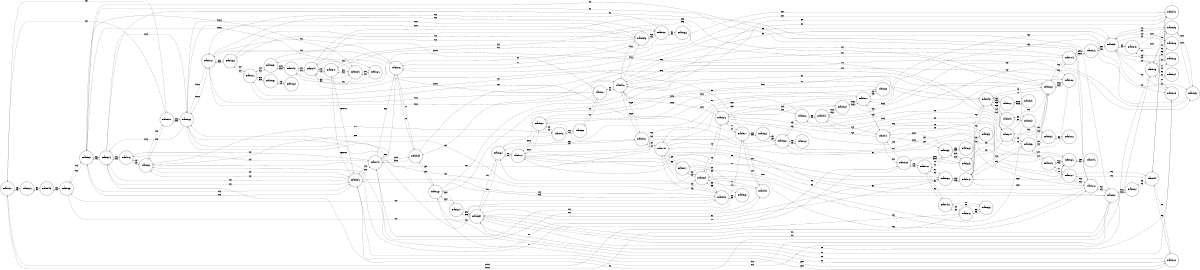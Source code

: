 digraph finite_state_machine {
	rankdir=LR size="8,5"
	node [shape=doublecircle]
	Rosalind_4621 -> Rosalind_2346 [label=GTA]
	Rosalind_4621 -> Rosalind_6183 [label=CCCCG]
	Rosalind_4621 -> Rosalind_0910 [label=GTA]
	Rosalind_6864 -> Rosalind_1084 [label=TTC]
	Rosalind_6864 -> Rosalind_9847 [label=TTCT]
	Rosalind_6864 -> Rosalind_2599 [label=TTC]
	Rosalind_6864 -> Rosalind_4521 [label=TAT]
	Rosalind_4612 -> Rosalind_0391 [label=AGT]
	Rosalind_4612 -> Rosalind_2383 [label=AGT]
	Rosalind_4612 -> Rosalind_9271 [label=CGC]
	Rosalind_4612 -> Rosalind_0858 [label=CAGT]
	Rosalind_5489 -> Rosalind_9484 [label=TCGT]
	Rosalind_5489 -> Rosalind_8161 [label=GGA]
	Rosalind_5489 -> Rosalind_0272 [label=GGAA]
	Rosalind_9484 -> Rosalind_5489 [label=TCGT]
	Rosalind_9484 -> Rosalind_5682 [label=TCG]
	Rosalind_9484 -> Rosalind_9740 [label=GAA]
	Rosalind_9484 -> Rosalind_8903 [label=GAA]
	Rosalind_6343 -> Rosalind_5050 [label=TGA]
	Rosalind_6343 -> Rosalind_9843 [label=GCA]
	Rosalind_6343 -> Rosalind_3217 [label=TGA]
	Rosalind_6343 -> Rosalind_8651 [label=CGCA]
	Rosalind_6343 -> Rosalind_4765 [label=GCA]
	Rosalind_6867 -> Rosalind_6840 [label=AACT]
	Rosalind_6867 -> Rosalind_6929 [label=AAC]
	Rosalind_6867 -> Rosalind_4757 [label=AAC]
	Rosalind_6867 -> Rosalind_6720 [label=AACT]
	Rosalind_5682 -> Rosalind_9484 [label=TCG]
	Rosalind_5682 -> Rosalind_1799 [label=CTAT]
	Rosalind_5682 -> Rosalind_3280 [label=CTA]
	Rosalind_5682 -> Rosalind_2262 [label=TCG]
	Rosalind_5050 -> Rosalind_6343 [label=TGA]
	Rosalind_5050 -> Rosalind_9843 [label=CGA]
	Rosalind_5050 -> Rosalind_6531 [label=CGA]
	Rosalind_5050 -> Rosalind_7592 [label=CGAGG]
	Rosalind_5050 -> Rosalind_6168 [label=TGA]
	Rosalind_6840 -> Rosalind_6867 [label=AACT]
	Rosalind_6840 -> Rosalind_2599 [label=CTTC]
	Rosalind_9843 -> Rosalind_6343 [label=GCA]
	Rosalind_9843 -> Rosalind_5050 [label=CGA]
	Rosalind_9843 -> Rosalind_9422 [label=CGA]
	Rosalind_9843 -> Rosalind_7765 [label=ACGA]
	Rosalind_9843 -> Rosalind_7497 [label=GCA]
	Rosalind_9843 -> Rosalind_3864 [label=GCA]
	Rosalind_9843 -> Rosalind_5737 [label=GCACCTGC]
	Rosalind_1084 -> Rosalind_6864 [label=TTC]
	Rosalind_1084 -> Rosalind_3217 [label=TTC]
	Rosalind_1084 -> Rosalind_3280 [label=CTA]
	Rosalind_1084 -> Rosalind_5526 [label=TTC]
	Rosalind_1084 -> Rosalind_2287 [label=TTTTC]
	Rosalind_3217 -> Rosalind_6343 [label=TGA]
	Rosalind_3217 -> Rosalind_1084 [label=TTC]
	Rosalind_3217 -> Rosalind_2599 [label=TTC]
	Rosalind_3217 -> Rosalind_0584 [label=TTCC]
	Rosalind_3217 -> Rosalind_6168 [label=TGA]
	Rosalind_0690 -> Rosalind_0272 [label=GAA]
	Rosalind_0690 -> Rosalind_2287 [label=TTT]
	Rosalind_8878 -> Rosalind_2494 [label=GTC]
	Rosalind_8878 -> Rosalind_7592 [label=GTC]
	Rosalind_8833 -> Rosalind_3351 [label=AAA]
	Rosalind_3230 -> Rosalind_2611 [label=GGG]
	Rosalind_3230 -> Rosalind_0923 [label=CGGG]
	Rosalind_0391 -> Rosalind_4612 [label=AGT]
	Rosalind_0391 -> Rosalind_4431 [label=AGTC]
	Rosalind_0391 -> Rosalind_2611 [label=GGGTG]
	Rosalind_9847 -> Rosalind_6864 [label=TTCT]
	Rosalind_9847 -> Rosalind_9624 [label=TCT]
	Rosalind_9847 -> Rosalind_6990 [label=CAT]
	Rosalind_3747 -> Rosalind_1799 [label=TAA]
	Rosalind_3747 -> Rosalind_9855 [label=TAA]
	Rosalind_3747 -> Rosalind_5894 [label=TAA]
	Rosalind_4431 -> Rosalind_0391 [label=AGTC]
	Rosalind_4431 -> Rosalind_2494 [label=GTC]
	Rosalind_4431 -> Rosalind_7592 [label=GTC]
	Rosalind_9740 -> Rosalind_9484 [label=GAA]
	Rosalind_9740 -> Rosalind_3351 [label=AGCG]
	Rosalind_9740 -> Rosalind_5537 [label=GCG]
	Rosalind_9740 -> Rosalind_2500 [label=AGCG]
	Rosalind_9740 -> Rosalind_0272 [label=GAA]
	Rosalind_2599 -> Rosalind_6864 [label=TTC]
	Rosalind_2599 -> Rosalind_6840 [label=CTTC]
	Rosalind_2599 -> Rosalind_3217 [label=TTC]
	Rosalind_2599 -> Rosalind_6789 [label=ACT]
	Rosalind_2599 -> Rosalind_5526 [label=TTC]
	Rosalind_2599 -> Rosalind_6720 [label=ACT]
	Rosalind_6797 -> Rosalind_0873 [label=CCGGT]
	Rosalind_9422 -> Rosalind_9843 [label=CGA]
	Rosalind_9422 -> Rosalind_1799 [label=TAA]
	Rosalind_9422 -> Rosalind_9855 [label=TAA]
	Rosalind_9422 -> Rosalind_5894 [label=TAA]
	Rosalind_9422 -> Rosalind_6531 [label=CGA]
	Rosalind_2611 -> Rosalind_3230 [label=GGG]
	Rosalind_2611 -> Rosalind_0391 [label=GGGTG]
	Rosalind_2611 -> Rosalind_9308 [label=GGG]
	Rosalind_0923 -> Rosalind_3230 [label=CGGG]
	Rosalind_0923 -> Rosalind_3864 [label=ATTT]
	Rosalind_0923 -> Rosalind_2287 [label=TTT]
	Rosalind_3351 -> Rosalind_8833 [label=AAA]
	Rosalind_3351 -> Rosalind_9740 [label=AGCG]
	Rosalind_3351 -> Rosalind_2693 [label=AGCG]
	Rosalind_3351 -> Rosalind_7122 [label=AGC]
	Rosalind_2346 -> Rosalind_4621 [label=GTA]
	Rosalind_2346 -> Rosalind_4943 [label=CTC]
	Rosalind_6183 -> Rosalind_4621 [label=CCCCG]
	Rosalind_6183 -> Rosalind_8565 [label=TAC]
	Rosalind_6183 -> Rosalind_4025 [label=TAC]
	Rosalind_1799 -> Rosalind_5682 [label=CTAT]
	Rosalind_1799 -> Rosalind_3747 [label=TAA]
	Rosalind_1799 -> Rosalind_9422 [label=TAA]
	Rosalind_1799 -> Rosalind_4521 [label=TAT]
	Rosalind_1799 -> Rosalind_6168 [label=TAA]
	Rosalind_4967 -> Rosalind_5894 [label=CGC]
	Rosalind_4967 -> Rosalind_7497 [label=TTG]
	Rosalind_4967 -> Rosalind_9271 [label=CGC]
	Rosalind_8565 -> Rosalind_6183 [label=TAC]
	Rosalind_8565 -> Rosalind_4025 [label=TAC]
	Rosalind_9855 -> Rosalind_3747 [label=TAA]
	Rosalind_9855 -> Rosalind_9422 [label=TAA]
	Rosalind_4025 -> Rosalind_6183 [label=TAC]
	Rosalind_4025 -> Rosalind_8565 [label=TAC]
	Rosalind_4025 -> Rosalind_7122 [label=CCA]
	Rosalind_8933 -> Rosalind_2383 [label=TGG]
	Rosalind_8933 -> Rosalind_8065 [label=TGG]
	Rosalind_8933 -> Rosalind_9308 [label=TGGG]
	Rosalind_8933 -> Rosalind_8571 [label=TGG]
	Rosalind_8933 -> Rosalind_8651 [label=TGGGC]
	Rosalind_2383 -> Rosalind_4612 [label=AGT]
	Rosalind_2383 -> Rosalind_8933 [label=TGG]
	Rosalind_2383 -> Rosalind_2180 [label=TGG]
	Rosalind_5537 -> Rosalind_9740 [label=GCG]
	Rosalind_5537 -> Rosalind_2693 [label=GCG]
	Rosalind_3280 -> Rosalind_5682 [label=CTA]
	Rosalind_3280 -> Rosalind_1084 [label=CTA]
	Rosalind_3280 -> Rosalind_8864 [label=AAT]
	Rosalind_3280 -> Rosalind_3646 [label=AAT]
	Rosalind_3280 -> Rosalind_1862 [label=CTA]
	Rosalind_3225 -> Rosalind_6749 [label=TCA]
	Rosalind_3225 -> Rosalind_3960 [label=TCA]
	Rosalind_3225 -> Rosalind_4939 [label=TCA]
	Rosalind_3225 -> Rosalind_1045 [label=CGG]
	Rosalind_3225 -> Rosalind_8161 [label=CGGA]
	Rosalind_3225 -> Rosalind_2494 [label=GTCA]
	Rosalind_3225 -> Rosalind_2262 [label=CGGA]
	Rosalind_5894 -> Rosalind_3747 [label=TAA]
	Rosalind_5894 -> Rosalind_9422 [label=TAA]
	Rosalind_5894 -> Rosalind_4967 [label=CGC]
	Rosalind_5894 -> Rosalind_8651 [label=CGC]
	Rosalind_5894 -> Rosalind_8161 [label=CGC]
	Rosalind_5894 -> Rosalind_6168 [label=TAA]
	Rosalind_0584 -> Rosalind_3217 [label=TTCC]
	Rosalind_0584 -> Rosalind_7994 [label=TTA]
	Rosalind_8065 -> Rosalind_8933 [label=TGG]
	Rosalind_8065 -> Rosalind_6929 [label=AAC]
	Rosalind_8065 -> Rosalind_7497 [label=TTGG]
	Rosalind_8065 -> Rosalind_2180 [label=TGG]
	Rosalind_8065 -> Rosalind_4757 [label=AAC]
	Rosalind_6749 -> Rosalind_3225 [label=TCA]
	Rosalind_6749 -> Rosalind_3960 [label=TCA]
	Rosalind_6749 -> Rosalind_4939 [label=TCA]
	Rosalind_6749 -> Rosalind_2494 [label=GTCA]
	Rosalind_6749 -> Rosalind_7132 [label=TCA]
	Rosalind_7765 -> Rosalind_9843 [label=ACGA]
	Rosalind_7765 -> Rosalind_0844 [label=ACG]
	Rosalind_7765 -> Rosalind_6789 [label=GCT]
	Rosalind_7765 -> Rosalind_2268 [label=GCT]
	Rosalind_7765 -> Rosalind_5988 [label=GCT]
	Rosalind_7765 -> Rosalind_3288 [label=GCT]
	Rosalind_7765 -> Rosalind_2753 [label=GCT]
	Rosalind_9308 -> Rosalind_2611 [label=GGG]
	Rosalind_9308 -> Rosalind_8933 [label=TGGG]
	Rosalind_9308 -> Rosalind_4521 [label=CGGAC]
	Rosalind_9308 -> Rosalind_4939 [label=CGG]
	Rosalind_9308 -> Rosalind_1045 [label=CGG]
	Rosalind_9308 -> Rosalind_8161 [label=CGGA]
	Rosalind_9308 -> Rosalind_2180 [label=TGGG]
	Rosalind_9308 -> Rosalind_2262 [label=CGGA]
	Rosalind_0910 -> Rosalind_4621 [label=GTA]
	Rosalind_0910 -> Rosalind_8651 [label=GGC]
	Rosalind_0910 -> Rosalind_3864 [label=GGCA]
	Rosalind_6929 -> Rosalind_6867 [label=AAC]
	Rosalind_6929 -> Rosalind_8065 [label=AAC]
	Rosalind_6929 -> Rosalind_7497 [label=AGCA]
	Rosalind_6929 -> Rosalind_3097 [label=AAC]
	Rosalind_9624 -> Rosalind_9847 [label=TCT]
	Rosalind_9624 -> Rosalind_5782 [label=TCT]
	Rosalind_7497 -> Rosalind_9843 [label=GCA]
	Rosalind_7497 -> Rosalind_4967 [label=TTG]
	Rosalind_7497 -> Rosalind_8065 [label=TTGG]
	Rosalind_7497 -> Rosalind_6929 [label=AGCA]
	Rosalind_7497 -> Rosalind_4765 [label=GCA]
	Rosalind_8864 -> Rosalind_3280 [label=AAT]
	Rosalind_8864 -> Rosalind_9271 [label=CGC]
	Rosalind_4521 -> Rosalind_6864 [label=TAT]
	Rosalind_4521 -> Rosalind_1799 [label=TAT]
	Rosalind_4521 -> Rosalind_9308 [label=CGGAC]
	Rosalind_7994 -> Rosalind_0584 [label=TTA]
	Rosalind_7994 -> Rosalind_7374 [label=TTA]
	Rosalind_7994 -> Rosalind_4757 [label=TTA]
	Rosalind_7994 -> Rosalind_6720 [label=TTA]
	Rosalind_3646 -> Rosalind_3280 [label=AAT]
	Rosalind_3646 -> Rosalind_8161 [label=GGA]
	Rosalind_3646 -> Rosalind_4948 [label=CAAT]
	Rosalind_3646 -> Rosalind_7132 [label=CAAT]
	Rosalind_3646 -> Rosalind_1293 [label=GGA]
	Rosalind_3960 -> Rosalind_3225 [label=TCA]
	Rosalind_3960 -> Rosalind_6749 [label=TCA]
	Rosalind_3960 -> Rosalind_7132 [label=TCA]
	Rosalind_3960 -> Rosalind_1293 [label=GTT]
	Rosalind_0844 -> Rosalind_7765 [label=ACG]
	Rosalind_6789 -> Rosalind_2599 [label=ACT]
	Rosalind_6789 -> Rosalind_7765 [label=GCT]
	Rosalind_6789 -> Rosalind_3097 [label=GCT]
	Rosalind_1862 -> Rosalind_3280 [label=CTA]
	Rosalind_2268 -> Rosalind_7765 [label=GCT]
	Rosalind_2268 -> Rosalind_3097 [label=GCT]
	Rosalind_8571 -> Rosalind_8933 [label=TGG]
	Rosalind_8571 -> Rosalind_2180 [label=TGG]
	Rosalind_8571 -> Rosalind_6353 [label=TGC]
	Rosalind_8571 -> Rosalind_5737 [label=TGC]
	Rosalind_2693 -> Rosalind_3351 [label=AGCG]
	Rosalind_2693 -> Rosalind_5537 [label=GCG]
	Rosalind_2693 -> Rosalind_2500 [label=AGCG]
	Rosalind_8651 -> Rosalind_6343 [label=CGCA]
	Rosalind_8651 -> Rosalind_8933 [label=TGGGC]
	Rosalind_8651 -> Rosalind_5894 [label=CGC]
	Rosalind_8651 -> Rosalind_0910 [label=GGC]
	Rosalind_8651 -> Rosalind_2180 [label=TGGGC]
	Rosalind_8651 -> Rosalind_9271 [label=CGC]
	Rosalind_4939 -> Rosalind_3225 [label=TCA]
	Rosalind_4939 -> Rosalind_6749 [label=TCA]
	Rosalind_4939 -> Rosalind_9308 [label=CGG]
	Rosalind_4939 -> Rosalind_6990 [label=TCAT]
	Rosalind_4939 -> Rosalind_7132 [label=TCA]
	Rosalind_4939 -> Rosalind_0873 [label=CCGG]
	Rosalind_1045 -> Rosalind_3225 [label=CGG]
	Rosalind_1045 -> Rosalind_9308 [label=CGG]
	Rosalind_1045 -> Rosalind_0815 [label=CACGG]
	Rosalind_3864 -> Rosalind_9843 [label=GCA]
	Rosalind_3864 -> Rosalind_0923 [label=ATTT]
	Rosalind_3864 -> Rosalind_0910 [label=GGCA]
	Rosalind_3864 -> Rosalind_4765 [label=GCA]
	Rosalind_3864 -> Rosalind_2500 [label=ATT]
	Rosalind_5526 -> Rosalind_1084 [label=TTC]
	Rosalind_5526 -> Rosalind_2599 [label=TTC]
	Rosalind_5526 -> Rosalind_7122 [label=CCA]
	Rosalind_5526 -> Rosalind_7132 [label=TTCA]
	Rosalind_4765 -> Rosalind_6343 [label=GCA]
	Rosalind_4765 -> Rosalind_7497 [label=GCA]
	Rosalind_4765 -> Rosalind_3864 [label=GCA]
	Rosalind_4943 -> Rosalind_2346 [label=CTC]
	Rosalind_4943 -> Rosalind_6531 [label=CTC]
	Rosalind_6531 -> Rosalind_5050 [label=CGA]
	Rosalind_6531 -> Rosalind_9422 [label=CGA]
	Rosalind_6531 -> Rosalind_4943 [label=CTC]
	Rosalind_8903 -> Rosalind_9484 [label=GAA]
	Rosalind_8903 -> Rosalind_5988 [label=GCTG]
	Rosalind_8903 -> Rosalind_0272 [label=GAA]
	Rosalind_8161 -> Rosalind_5489 [label=GGA]
	Rosalind_8161 -> Rosalind_3225 [label=CGGA]
	Rosalind_8161 -> Rosalind_5894 [label=CGC]
	Rosalind_8161 -> Rosalind_9308 [label=CGGA]
	Rosalind_8161 -> Rosalind_3646 [label=GGA]
	Rosalind_8161 -> Rosalind_9271 [label=CGC]
	Rosalind_2180 -> Rosalind_2383 [label=TGG]
	Rosalind_2180 -> Rosalind_8065 [label=TGG]
	Rosalind_2180 -> Rosalind_9308 [label=TGGG]
	Rosalind_2180 -> Rosalind_8571 [label=TGG]
	Rosalind_2180 -> Rosalind_8651 [label=TGGGC]
	Rosalind_7374 -> Rosalind_7994 [label=TTA]
	Rosalind_7374 -> Rosalind_6168 [label=TTAA]
	Rosalind_7374 -> Rosalind_1293 [label=GTT]
	Rosalind_5988 -> Rosalind_7765 [label=GCT]
	Rosalind_5988 -> Rosalind_8903 [label=GCTG]
	Rosalind_5988 -> Rosalind_2753 [label=GCTG]
	Rosalind_5988 -> Rosalind_3097 [label=GCT]
	Rosalind_2500 -> Rosalind_9740 [label=AGCG]
	Rosalind_2500 -> Rosalind_2693 [label=AGCG]
	Rosalind_2500 -> Rosalind_3864 [label=ATT]
	Rosalind_2500 -> Rosalind_7122 [label=AGC]
	Rosalind_3288 -> Rosalind_7765 [label=GCT]
	Rosalind_3288 -> Rosalind_3097 [label=GCT]
	Rosalind_6990 -> Rosalind_9847 [label=CAT]
	Rosalind_6990 -> Rosalind_4939 [label=TCAT]
	Rosalind_2494 -> Rosalind_8878 [label=GTC]
	Rosalind_2494 -> Rosalind_4431 [label=GTC]
	Rosalind_2494 -> Rosalind_3225 [label=GTCA]
	Rosalind_2494 -> Rosalind_6749 [label=GTCA]
	Rosalind_2494 -> Rosalind_5737 [label=AGG]
	Rosalind_9271 -> Rosalind_4612 [label=CGC]
	Rosalind_9271 -> Rosalind_4967 [label=CGC]
	Rosalind_9271 -> Rosalind_8864 [label=CGC]
	Rosalind_9271 -> Rosalind_8651 [label=CGC]
	Rosalind_9271 -> Rosalind_8161 [label=CGC]
	Rosalind_8289 -> Rosalind_0858 [label=CCT]
	Rosalind_7592 -> Rosalind_5050 [label=CGAGG]
	Rosalind_7592 -> Rosalind_8878 [label=GTC]
	Rosalind_7592 -> Rosalind_4431 [label=GTC]
	Rosalind_7592 -> Rosalind_5737 [label=AGG]
	Rosalind_0272 -> Rosalind_5489 [label=GGAA]
	Rosalind_0272 -> Rosalind_0690 [label=GAA]
	Rosalind_0272 -> Rosalind_9740 [label=GAA]
	Rosalind_0272 -> Rosalind_8903 [label=GAA]
	Rosalind_0272 -> Rosalind_2287 [label=GATG]
	Rosalind_4757 -> Rosalind_6867 [label=AAC]
	Rosalind_4757 -> Rosalind_8065 [label=AAC]
	Rosalind_4757 -> Rosalind_7994 [label=TTA]
	Rosalind_2287 -> Rosalind_1084 [label=TTTTC]
	Rosalind_2287 -> Rosalind_0690 [label=TTT]
	Rosalind_2287 -> Rosalind_0923 [label=TTT]
	Rosalind_2287 -> Rosalind_0272 [label=GATG]
	Rosalind_2753 -> Rosalind_7765 [label=GCT]
	Rosalind_2753 -> Rosalind_5988 [label=GCTG]
	Rosalind_2753 -> Rosalind_3097 [label=GCT]
	Rosalind_6168 -> Rosalind_5050 [label=TGA]
	Rosalind_6168 -> Rosalind_3217 [label=TGA]
	Rosalind_6168 -> Rosalind_1799 [label=TAA]
	Rosalind_6168 -> Rosalind_5894 [label=TAA]
	Rosalind_6168 -> Rosalind_7374 [label=TTAA]
	Rosalind_4948 -> Rosalind_3646 [label=CAAT]
	Rosalind_7122 -> Rosalind_3351 [label=AGC]
	Rosalind_7122 -> Rosalind_4025 [label=CCA]
	Rosalind_7122 -> Rosalind_5526 [label=CCA]
	Rosalind_7122 -> Rosalind_2500 [label=AGC]
	Rosalind_0858 -> Rosalind_4612 [label=CAGT]
	Rosalind_0858 -> Rosalind_8289 [label=CCT]
	Rosalind_0815 -> Rosalind_1045 [label=CACGG]
	Rosalind_0815 -> Rosalind_3097 [label=AACC]
	Rosalind_7132 -> Rosalind_6749 [label=TCA]
	Rosalind_7132 -> Rosalind_3646 [label=CAAT]
	Rosalind_7132 -> Rosalind_3960 [label=TCA]
	Rosalind_7132 -> Rosalind_4939 [label=TCA]
	Rosalind_7132 -> Rosalind_5526 [label=TTCA]
	Rosalind_2262 -> Rosalind_5682 [label=TCG]
	Rosalind_2262 -> Rosalind_3225 [label=CGGA]
	Rosalind_2262 -> Rosalind_9308 [label=CGGA]
	Rosalind_1293 -> Rosalind_3646 [label=GGA]
	Rosalind_1293 -> Rosalind_3960 [label=GTT]
	Rosalind_1293 -> Rosalind_7374 [label=GTT]
	Rosalind_0873 -> Rosalind_6797 [label=CCGGT]
	Rosalind_0873 -> Rosalind_4939 [label=CCGG]
	Rosalind_6353 -> Rosalind_8571 [label=TGC]
	Rosalind_5737 -> Rosalind_9843 [label=GCACCTGC]
	Rosalind_5737 -> Rosalind_8571 [label=TGC]
	Rosalind_5737 -> Rosalind_2494 [label=AGG]
	Rosalind_5737 -> Rosalind_7592 [label=AGG]
	Rosalind_3097 -> Rosalind_6929 [label=AAC]
	Rosalind_3097 -> Rosalind_6789 [label=GCT]
	Rosalind_3097 -> Rosalind_2268 [label=GCT]
	Rosalind_3097 -> Rosalind_5988 [label=GCT]
	Rosalind_3097 -> Rosalind_3288 [label=GCT]
	Rosalind_3097 -> Rosalind_2753 [label=GCT]
	Rosalind_3097 -> Rosalind_0815 [label=AACC]
	Rosalind_5782 -> Rosalind_9624 [label=TCT]
	Rosalind_6720 -> Rosalind_6867 [label=AACT]
	Rosalind_6720 -> Rosalind_2599 [label=ACT]
	Rosalind_6720 -> Rosalind_7994 [label=TTA]
}
